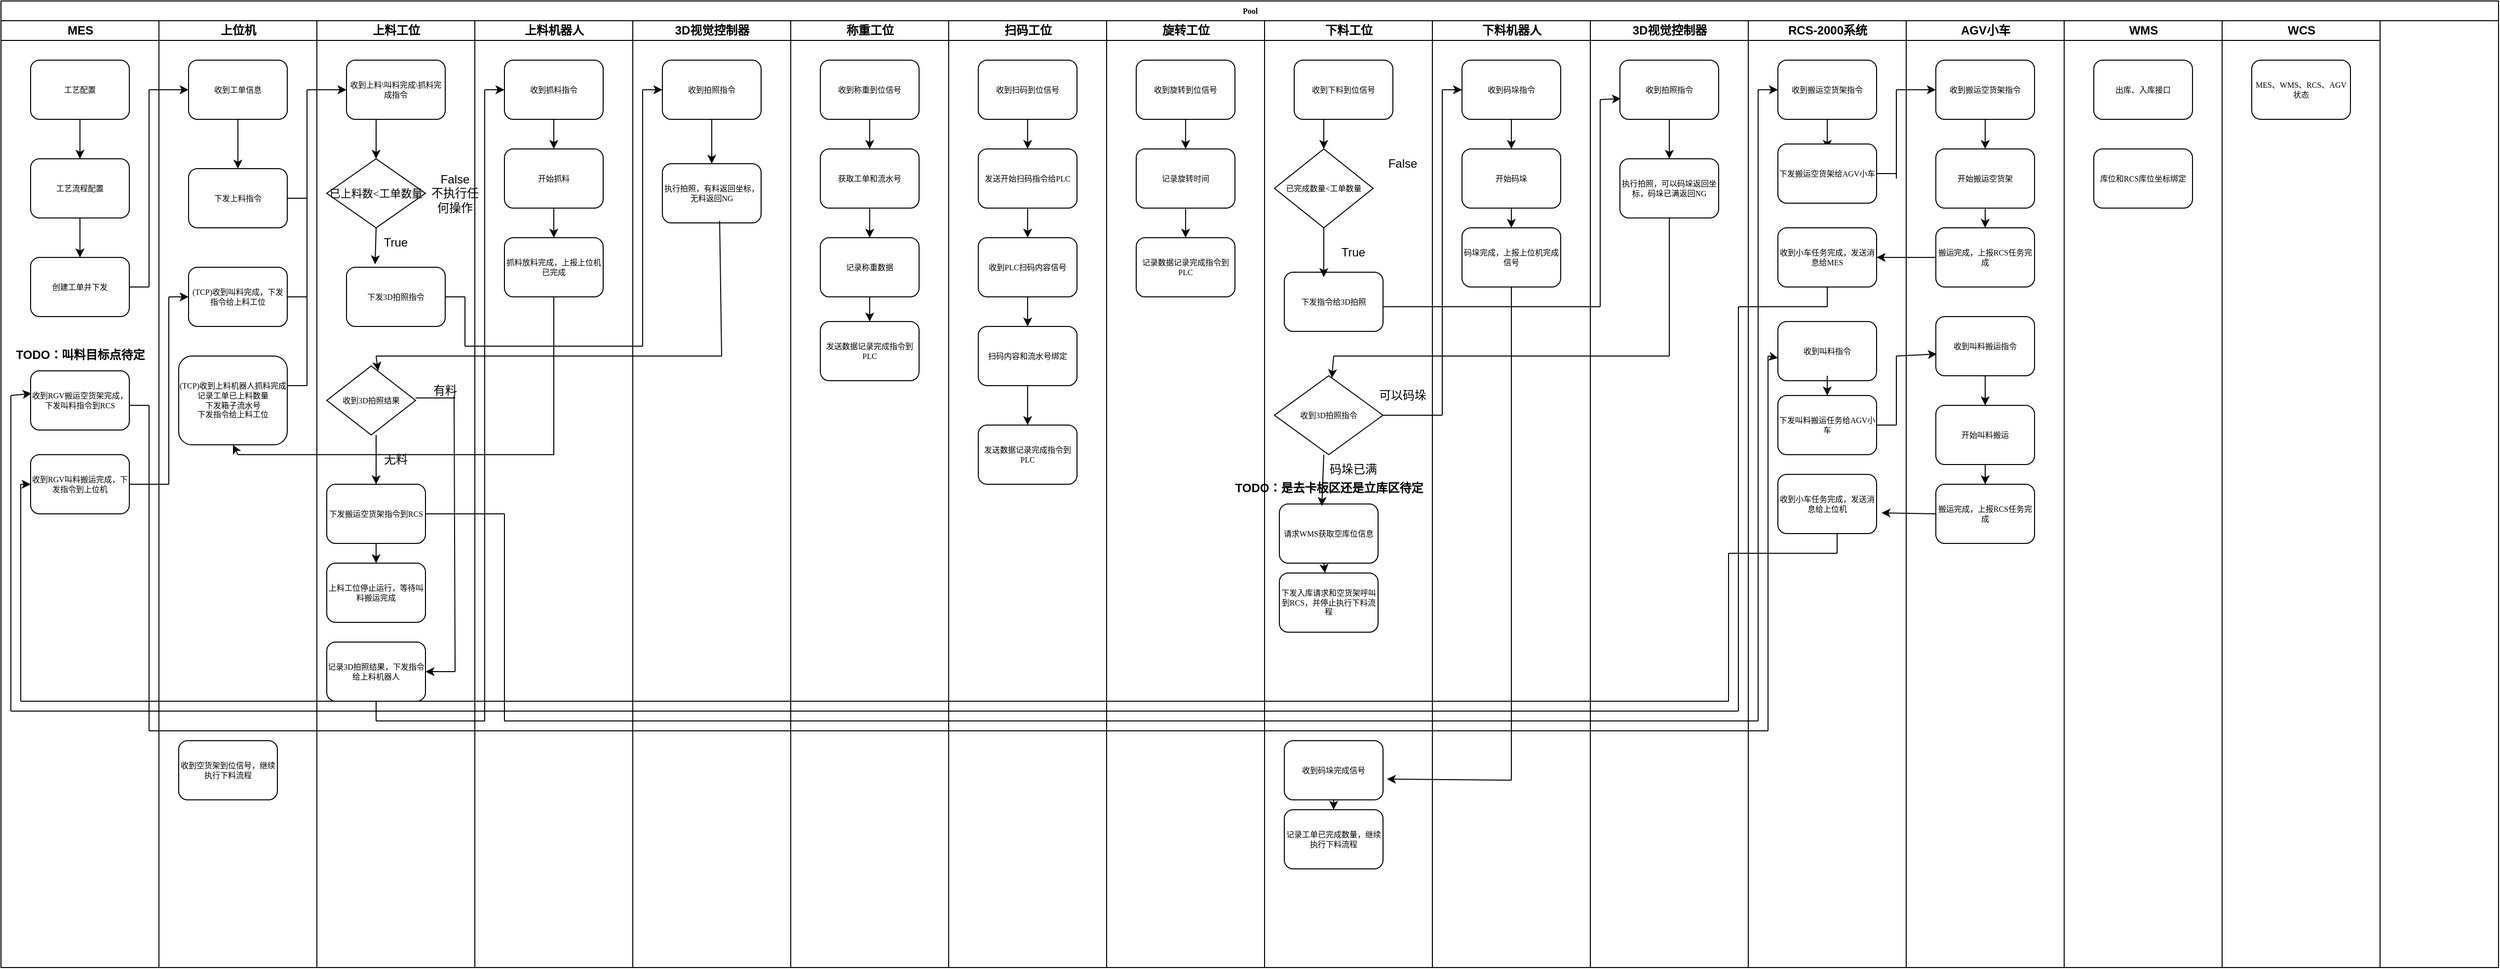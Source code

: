 <mxfile version="21.6.8" type="github">
  <diagram name="Page-1" id="74e2e168-ea6b-b213-b513-2b3c1d86103e">
    <mxGraphModel dx="1434" dy="768" grid="1" gridSize="10" guides="1" tooltips="1" connect="1" arrows="1" fold="1" page="1" pageScale="1" pageWidth="1100" pageHeight="850" background="none" math="0" shadow="0">
      <root>
        <mxCell id="0" />
        <mxCell id="1" parent="0" />
        <mxCell id="77e6c97f196da883-1" value="Pool" style="swimlane;html=1;childLayout=stackLayout;startSize=20;rounded=0;shadow=0;labelBackgroundColor=none;strokeWidth=1;fontFamily=Verdana;fontSize=8;align=center;" parent="1" vertex="1">
          <mxGeometry x="70" y="40" width="2530" height="980" as="geometry" />
        </mxCell>
        <mxCell id="77e6c97f196da883-2" value="MES" style="swimlane;html=1;startSize=20;" parent="77e6c97f196da883-1" vertex="1">
          <mxGeometry y="20" width="160" height="960" as="geometry" />
        </mxCell>
        <mxCell id="6C03qrmBVSKvkhP6-HAM-20" value="" style="edgeStyle=orthogonalEdgeStyle;rounded=0;orthogonalLoop=1;jettySize=auto;html=1;" edge="1" parent="77e6c97f196da883-2" source="6C03qrmBVSKvkhP6-HAM-18" target="6C03qrmBVSKvkhP6-HAM-19">
          <mxGeometry relative="1" as="geometry" />
        </mxCell>
        <mxCell id="6C03qrmBVSKvkhP6-HAM-18" value="工艺配置" style="rounded=1;whiteSpace=wrap;html=1;shadow=0;labelBackgroundColor=none;strokeWidth=1;fontFamily=Verdana;fontSize=8;align=center;" vertex="1" parent="77e6c97f196da883-2">
          <mxGeometry x="30" y="40" width="100" height="60" as="geometry" />
        </mxCell>
        <mxCell id="6C03qrmBVSKvkhP6-HAM-22" value="" style="edgeStyle=orthogonalEdgeStyle;rounded=0;orthogonalLoop=1;jettySize=auto;html=1;" edge="1" parent="77e6c97f196da883-2" source="6C03qrmBVSKvkhP6-HAM-19" target="6C03qrmBVSKvkhP6-HAM-21">
          <mxGeometry relative="1" as="geometry" />
        </mxCell>
        <mxCell id="6C03qrmBVSKvkhP6-HAM-19" value="工艺流程配置" style="rounded=1;whiteSpace=wrap;html=1;shadow=0;labelBackgroundColor=none;strokeWidth=1;fontFamily=Verdana;fontSize=8;align=center;" vertex="1" parent="77e6c97f196da883-2">
          <mxGeometry x="30" y="140" width="100" height="60" as="geometry" />
        </mxCell>
        <mxCell id="6C03qrmBVSKvkhP6-HAM-21" value="创建工单并下发" style="rounded=1;whiteSpace=wrap;html=1;shadow=0;labelBackgroundColor=none;strokeWidth=1;fontFamily=Verdana;fontSize=8;align=center;" vertex="1" parent="77e6c97f196da883-2">
          <mxGeometry x="30" y="240" width="100" height="60" as="geometry" />
        </mxCell>
        <mxCell id="6C03qrmBVSKvkhP6-HAM-50" value="收到RGV搬运空货架完成，下发叫料指令到RCS" style="rounded=1;whiteSpace=wrap;html=1;shadow=0;labelBackgroundColor=none;strokeWidth=1;fontFamily=Verdana;fontSize=8;align=center;" vertex="1" parent="77e6c97f196da883-2">
          <mxGeometry x="30" y="355" width="100" height="60" as="geometry" />
        </mxCell>
        <mxCell id="6C03qrmBVSKvkhP6-HAM-57" value="收到RGV叫料搬运完成，下发指令到上位机" style="rounded=1;whiteSpace=wrap;html=1;shadow=0;labelBackgroundColor=none;strokeWidth=1;fontFamily=Verdana;fontSize=8;align=center;" vertex="1" parent="77e6c97f196da883-2">
          <mxGeometry x="30" y="440" width="100" height="60" as="geometry" />
        </mxCell>
        <mxCell id="6C03qrmBVSKvkhP6-HAM-67" value="" style="endArrow=none;html=1;rounded=0;" edge="1" parent="77e6c97f196da883-2">
          <mxGeometry width="50" height="50" relative="1" as="geometry">
            <mxPoint x="130" y="270" as="sourcePoint" />
            <mxPoint x="150" y="270" as="targetPoint" />
          </mxGeometry>
        </mxCell>
        <mxCell id="6C03qrmBVSKvkhP6-HAM-68" value="" style="endArrow=none;html=1;rounded=0;" edge="1" parent="77e6c97f196da883-2">
          <mxGeometry width="50" height="50" relative="1" as="geometry">
            <mxPoint x="150" y="270" as="sourcePoint" />
            <mxPoint x="150" y="70" as="targetPoint" />
          </mxGeometry>
        </mxCell>
        <mxCell id="6C03qrmBVSKvkhP6-HAM-69" value="" style="endArrow=classic;html=1;rounded=0;entryX=0;entryY=0.5;entryDx=0;entryDy=0;" edge="1" parent="77e6c97f196da883-2" target="6C03qrmBVSKvkhP6-HAM-25">
          <mxGeometry width="50" height="50" relative="1" as="geometry">
            <mxPoint x="150" y="70" as="sourcePoint" />
            <mxPoint x="200" y="20" as="targetPoint" />
          </mxGeometry>
        </mxCell>
        <mxCell id="6C03qrmBVSKvkhP6-HAM-95" value="" style="endArrow=none;html=1;rounded=0;exitX=1;exitY=0.5;exitDx=0;exitDy=0;" edge="1" parent="77e6c97f196da883-2" source="6C03qrmBVSKvkhP6-HAM-57">
          <mxGeometry width="50" height="50" relative="1" as="geometry">
            <mxPoint x="130" y="480" as="sourcePoint" />
            <mxPoint x="170" y="470" as="targetPoint" />
          </mxGeometry>
        </mxCell>
        <mxCell id="6C03qrmBVSKvkhP6-HAM-149" value="" style="endArrow=none;html=1;rounded=0;" edge="1" parent="77e6c97f196da883-2">
          <mxGeometry width="50" height="50" relative="1" as="geometry">
            <mxPoint x="10" y="700" as="sourcePoint" />
            <mxPoint x="10" y="380" as="targetPoint" />
          </mxGeometry>
        </mxCell>
        <mxCell id="6C03qrmBVSKvkhP6-HAM-150" value="" style="endArrow=classic;html=1;rounded=0;entryX=0.01;entryY=0.383;entryDx=0;entryDy=0;entryPerimeter=0;" edge="1" parent="77e6c97f196da883-2" target="6C03qrmBVSKvkhP6-HAM-50">
          <mxGeometry width="50" height="50" relative="1" as="geometry">
            <mxPoint x="10" y="380" as="sourcePoint" />
            <mxPoint x="60" y="330" as="targetPoint" />
          </mxGeometry>
        </mxCell>
        <mxCell id="6C03qrmBVSKvkhP6-HAM-151" value="" style="endArrow=none;html=1;rounded=0;" edge="1" parent="77e6c97f196da883-2">
          <mxGeometry width="50" height="50" relative="1" as="geometry">
            <mxPoint x="130" y="390" as="sourcePoint" />
            <mxPoint x="150" y="390" as="targetPoint" />
          </mxGeometry>
        </mxCell>
        <mxCell id="6C03qrmBVSKvkhP6-HAM-152" value="" style="endArrow=none;html=1;rounded=0;" edge="1" parent="77e6c97f196da883-2">
          <mxGeometry width="50" height="50" relative="1" as="geometry">
            <mxPoint x="150" y="390" as="sourcePoint" />
            <mxPoint x="150" y="720" as="targetPoint" />
          </mxGeometry>
        </mxCell>
        <mxCell id="6C03qrmBVSKvkhP6-HAM-153" value="" style="endArrow=none;html=1;rounded=0;" edge="1" parent="77e6c97f196da883-2">
          <mxGeometry width="50" height="50" relative="1" as="geometry">
            <mxPoint x="150" y="720" as="sourcePoint" />
            <mxPoint x="1790" y="720" as="targetPoint" />
          </mxGeometry>
        </mxCell>
        <mxCell id="6C03qrmBVSKvkhP6-HAM-167" value="" style="endArrow=none;html=1;rounded=0;" edge="1" parent="77e6c97f196da883-2">
          <mxGeometry width="50" height="50" relative="1" as="geometry">
            <mxPoint x="20" y="690" as="sourcePoint" />
            <mxPoint x="20" y="470" as="targetPoint" />
          </mxGeometry>
        </mxCell>
        <mxCell id="6C03qrmBVSKvkhP6-HAM-168" value="" style="endArrow=classic;html=1;rounded=0;entryX=0;entryY=0.5;entryDx=0;entryDy=0;" edge="1" parent="77e6c97f196da883-2" target="6C03qrmBVSKvkhP6-HAM-57">
          <mxGeometry width="50" height="50" relative="1" as="geometry">
            <mxPoint x="20" y="470" as="sourcePoint" />
            <mxPoint x="70" y="420" as="targetPoint" />
          </mxGeometry>
        </mxCell>
        <mxCell id="6C03qrmBVSKvkhP6-HAM-181" value="&lt;font style=&quot;font-size: 12px;&quot;&gt;TODO：叫料目标点待定&lt;/font&gt;" style="text;strokeColor=none;fillColor=none;html=1;fontSize=24;fontStyle=1;verticalAlign=middle;align=center;" vertex="1" parent="77e6c97f196da883-2">
          <mxGeometry x="30" y="315" width="100" height="40" as="geometry" />
        </mxCell>
        <mxCell id="77e6c97f196da883-3" value="上位机" style="swimlane;html=1;startSize=20;" parent="77e6c97f196da883-1" vertex="1">
          <mxGeometry x="160" y="20" width="160" height="960" as="geometry" />
        </mxCell>
        <mxCell id="6C03qrmBVSKvkhP6-HAM-25" value="收到工单信息" style="rounded=1;whiteSpace=wrap;html=1;shadow=0;labelBackgroundColor=none;strokeWidth=1;fontFamily=Verdana;fontSize=8;align=center;" vertex="1" parent="77e6c97f196da883-3">
          <mxGeometry x="30" y="40" width="100" height="60" as="geometry" />
        </mxCell>
        <mxCell id="6C03qrmBVSKvkhP6-HAM-26" value="下发上料指令" style="rounded=1;whiteSpace=wrap;html=1;shadow=0;labelBackgroundColor=none;strokeWidth=1;fontFamily=Verdana;fontSize=8;align=center;" vertex="1" parent="77e6c97f196da883-3">
          <mxGeometry x="30" y="150" width="100" height="60" as="geometry" />
        </mxCell>
        <mxCell id="6C03qrmBVSKvkhP6-HAM-59" value="(TCP)收到叫料完成，下发指令给上料工位" style="rounded=1;whiteSpace=wrap;html=1;shadow=0;labelBackgroundColor=none;strokeWidth=1;fontFamily=Verdana;fontSize=8;align=center;" vertex="1" parent="77e6c97f196da883-3">
          <mxGeometry x="30" y="250" width="100" height="60" as="geometry" />
        </mxCell>
        <mxCell id="6C03qrmBVSKvkhP6-HAM-66" value="(TCP)收到上料机器人抓料完成&lt;br&gt;记录工单已上料数量&lt;br&gt;下发箱子流水号&lt;br&gt;下发指令给上料工位" style="rounded=1;whiteSpace=wrap;html=1;shadow=0;labelBackgroundColor=none;strokeWidth=1;fontFamily=Verdana;fontSize=8;align=center;" vertex="1" parent="77e6c97f196da883-3">
          <mxGeometry x="20" y="340" width="110" height="90" as="geometry" />
        </mxCell>
        <mxCell id="6C03qrmBVSKvkhP6-HAM-70" value="" style="endArrow=classic;html=1;rounded=0;entryX=0.5;entryY=0;entryDx=0;entryDy=0;" edge="1" parent="77e6c97f196da883-3" target="6C03qrmBVSKvkhP6-HAM-26">
          <mxGeometry width="50" height="50" relative="1" as="geometry">
            <mxPoint x="80" y="100" as="sourcePoint" />
            <mxPoint x="130" y="50" as="targetPoint" />
          </mxGeometry>
        </mxCell>
        <mxCell id="6C03qrmBVSKvkhP6-HAM-72" value="" style="endArrow=none;html=1;rounded=0;" edge="1" parent="77e6c97f196da883-3">
          <mxGeometry width="50" height="50" relative="1" as="geometry">
            <mxPoint x="130" y="180" as="sourcePoint" />
            <mxPoint x="150" y="180" as="targetPoint" />
          </mxGeometry>
        </mxCell>
        <mxCell id="6C03qrmBVSKvkhP6-HAM-73" value="" style="endArrow=none;html=1;rounded=0;" edge="1" parent="77e6c97f196da883-3">
          <mxGeometry width="50" height="50" relative="1" as="geometry">
            <mxPoint x="150" y="180" as="sourcePoint" />
            <mxPoint x="150" y="70" as="targetPoint" />
          </mxGeometry>
        </mxCell>
        <mxCell id="6C03qrmBVSKvkhP6-HAM-74" value="" style="endArrow=classic;html=1;rounded=0;entryX=0;entryY=0.5;entryDx=0;entryDy=0;" edge="1" parent="77e6c97f196da883-3" target="6C03qrmBVSKvkhP6-HAM-27">
          <mxGeometry width="50" height="50" relative="1" as="geometry">
            <mxPoint x="150" y="70" as="sourcePoint" />
            <mxPoint x="200" y="30" as="targetPoint" />
          </mxGeometry>
        </mxCell>
        <mxCell id="6C03qrmBVSKvkhP6-HAM-75" value="" style="endArrow=none;html=1;rounded=0;" edge="1" parent="77e6c97f196da883-3">
          <mxGeometry width="50" height="50" relative="1" as="geometry">
            <mxPoint x="130" y="280" as="sourcePoint" />
            <mxPoint x="150" y="280" as="targetPoint" />
          </mxGeometry>
        </mxCell>
        <mxCell id="6C03qrmBVSKvkhP6-HAM-76" value="" style="endArrow=none;html=1;rounded=0;" edge="1" parent="77e6c97f196da883-3">
          <mxGeometry width="50" height="50" relative="1" as="geometry">
            <mxPoint x="130" y="370" as="sourcePoint" />
            <mxPoint x="150" y="370" as="targetPoint" />
          </mxGeometry>
        </mxCell>
        <mxCell id="6C03qrmBVSKvkhP6-HAM-77" value="" style="endArrow=none;html=1;rounded=0;" edge="1" parent="77e6c97f196da883-3">
          <mxGeometry width="50" height="50" relative="1" as="geometry">
            <mxPoint x="150" y="370" as="sourcePoint" />
            <mxPoint x="150" y="180" as="targetPoint" />
          </mxGeometry>
        </mxCell>
        <mxCell id="6C03qrmBVSKvkhP6-HAM-96" value="" style="endArrow=none;html=1;rounded=0;" edge="1" parent="77e6c97f196da883-3">
          <mxGeometry width="50" height="50" relative="1" as="geometry">
            <mxPoint x="10" y="470" as="sourcePoint" />
            <mxPoint x="10" y="280" as="targetPoint" />
          </mxGeometry>
        </mxCell>
        <mxCell id="6C03qrmBVSKvkhP6-HAM-104" value="" style="endArrow=classic;html=1;rounded=0;entryX=0;entryY=0.5;entryDx=0;entryDy=0;" edge="1" parent="77e6c97f196da883-3" target="6C03qrmBVSKvkhP6-HAM-59">
          <mxGeometry width="50" height="50" relative="1" as="geometry">
            <mxPoint x="10" y="280" as="sourcePoint" />
            <mxPoint x="60" y="230" as="targetPoint" />
          </mxGeometry>
        </mxCell>
        <mxCell id="6C03qrmBVSKvkhP6-HAM-107" value="" style="endArrow=classic;html=1;rounded=0;entryX=0.5;entryY=1;entryDx=0;entryDy=0;" edge="1" parent="77e6c97f196da883-3" target="6C03qrmBVSKvkhP6-HAM-66">
          <mxGeometry width="50" height="50" relative="1" as="geometry">
            <mxPoint x="80" y="440" as="sourcePoint" />
            <mxPoint x="130" y="390" as="targetPoint" />
          </mxGeometry>
        </mxCell>
        <mxCell id="6C03qrmBVSKvkhP6-HAM-198" value="收到空货架到位信号，继续执行下料流程" style="rounded=1;whiteSpace=wrap;html=1;shadow=0;labelBackgroundColor=none;strokeWidth=1;fontFamily=Verdana;fontSize=8;align=center;" vertex="1" parent="77e6c97f196da883-3">
          <mxGeometry x="20" y="730" width="100" height="60" as="geometry" />
        </mxCell>
        <mxCell id="77e6c97f196da883-4" value="上料工位" style="swimlane;html=1;startSize=20;" parent="77e6c97f196da883-1" vertex="1">
          <mxGeometry x="320" y="20" width="160" height="960" as="geometry" />
        </mxCell>
        <mxCell id="6C03qrmBVSKvkhP6-HAM-27" value="收到上料\叫料完成\抓料完成指令" style="rounded=1;whiteSpace=wrap;html=1;shadow=0;labelBackgroundColor=none;strokeWidth=1;fontFamily=Verdana;fontSize=8;align=center;" vertex="1" parent="77e6c97f196da883-4">
          <mxGeometry x="30" y="40" width="100" height="60" as="geometry" />
        </mxCell>
        <mxCell id="6C03qrmBVSKvkhP6-HAM-29" value="&lt;font style=&quot;font-size: 11px;&quot;&gt;已上料数&amp;lt;工单数量&lt;/font&gt;" style="rhombus;whiteSpace=wrap;html=1;rounded=0;shadow=0;labelBackgroundColor=none;strokeWidth=1;fontFamily=Verdana;fontSize=8;align=center;" vertex="1" parent="77e6c97f196da883-4">
          <mxGeometry x="10" y="140" width="100" height="70" as="geometry" />
        </mxCell>
        <mxCell id="6C03qrmBVSKvkhP6-HAM-31" value="False&lt;br&gt;不执行任何操作" style="text;html=1;strokeColor=none;fillColor=none;align=center;verticalAlign=middle;whiteSpace=wrap;rounded=0;" vertex="1" parent="77e6c97f196da883-4">
          <mxGeometry x="110" y="160" width="60" height="30" as="geometry" />
        </mxCell>
        <mxCell id="6C03qrmBVSKvkhP6-HAM-33" value="True" style="text;html=1;strokeColor=none;fillColor=none;align=center;verticalAlign=middle;whiteSpace=wrap;rounded=0;" vertex="1" parent="77e6c97f196da883-4">
          <mxGeometry x="50" y="210" width="60" height="30" as="geometry" />
        </mxCell>
        <mxCell id="6C03qrmBVSKvkhP6-HAM-35" value="下发3D拍照指令" style="rounded=1;whiteSpace=wrap;html=1;shadow=0;labelBackgroundColor=none;strokeWidth=1;fontFamily=Verdana;fontSize=8;align=center;" vertex="1" parent="77e6c97f196da883-4">
          <mxGeometry x="30" y="250" width="100" height="60" as="geometry" />
        </mxCell>
        <mxCell id="6C03qrmBVSKvkhP6-HAM-40" value="收到3D拍照结果" style="rhombus;whiteSpace=wrap;html=1;rounded=0;shadow=0;labelBackgroundColor=none;strokeWidth=1;fontFamily=Verdana;fontSize=8;align=center;" vertex="1" parent="77e6c97f196da883-4">
          <mxGeometry x="10" y="350" width="90" height="70" as="geometry" />
        </mxCell>
        <mxCell id="6C03qrmBVSKvkhP6-HAM-41" value="有料" style="text;html=1;strokeColor=none;fillColor=none;align=center;verticalAlign=middle;whiteSpace=wrap;rounded=0;" vertex="1" parent="77e6c97f196da883-4">
          <mxGeometry x="100" y="360" width="60" height="30" as="geometry" />
        </mxCell>
        <mxCell id="6C03qrmBVSKvkhP6-HAM-42" value="无料" style="text;html=1;strokeColor=none;fillColor=none;align=center;verticalAlign=middle;whiteSpace=wrap;rounded=0;" vertex="1" parent="77e6c97f196da883-4">
          <mxGeometry x="50" y="430" width="60" height="30" as="geometry" />
        </mxCell>
        <mxCell id="6C03qrmBVSKvkhP6-HAM-43" value="下发搬运空货架指令到RCS" style="rounded=1;whiteSpace=wrap;html=1;shadow=0;labelBackgroundColor=none;strokeWidth=1;fontFamily=Verdana;fontSize=8;align=center;" vertex="1" parent="77e6c97f196da883-4">
          <mxGeometry x="10" y="470" width="100" height="60" as="geometry" />
        </mxCell>
        <mxCell id="6C03qrmBVSKvkhP6-HAM-58" value="上料工位停止运行，等待叫料搬运完成" style="rounded=1;whiteSpace=wrap;html=1;shadow=0;labelBackgroundColor=none;strokeWidth=1;fontFamily=Verdana;fontSize=8;align=center;" vertex="1" parent="77e6c97f196da883-4">
          <mxGeometry x="10" y="550" width="100" height="60" as="geometry" />
        </mxCell>
        <mxCell id="6C03qrmBVSKvkhP6-HAM-60" value="记录3D拍照结果，下发指令给上料机器人" style="rounded=1;whiteSpace=wrap;html=1;shadow=0;labelBackgroundColor=none;strokeWidth=1;fontFamily=Verdana;fontSize=8;align=center;" vertex="1" parent="77e6c97f196da883-4">
          <mxGeometry x="10" y="630" width="100" height="60" as="geometry" />
        </mxCell>
        <mxCell id="6C03qrmBVSKvkhP6-HAM-61" value="" style="endArrow=none;html=1;rounded=0;exitX=0;exitY=0.75;exitDx=0;exitDy=0;entryX=0.667;entryY=0.75;entryDx=0;entryDy=0;entryPerimeter=0;" edge="1" parent="77e6c97f196da883-4" source="6C03qrmBVSKvkhP6-HAM-41" target="6C03qrmBVSKvkhP6-HAM-41">
          <mxGeometry width="50" height="50" relative="1" as="geometry">
            <mxPoint x="100" y="390" as="sourcePoint" />
            <mxPoint x="150" y="340" as="targetPoint" />
          </mxGeometry>
        </mxCell>
        <mxCell id="6C03qrmBVSKvkhP6-HAM-62" value="" style="endArrow=none;html=1;rounded=0;" edge="1" parent="77e6c97f196da883-4">
          <mxGeometry width="50" height="50" relative="1" as="geometry">
            <mxPoint x="140" y="660" as="sourcePoint" />
            <mxPoint x="139" y="380" as="targetPoint" />
          </mxGeometry>
        </mxCell>
        <mxCell id="6C03qrmBVSKvkhP6-HAM-78" value="" style="endArrow=classic;html=1;rounded=0;entryX=0.5;entryY=0;entryDx=0;entryDy=0;" edge="1" parent="77e6c97f196da883-4" target="6C03qrmBVSKvkhP6-HAM-29">
          <mxGeometry width="50" height="50" relative="1" as="geometry">
            <mxPoint x="60" y="100" as="sourcePoint" />
            <mxPoint x="110" y="50" as="targetPoint" />
          </mxGeometry>
        </mxCell>
        <mxCell id="6C03qrmBVSKvkhP6-HAM-79" value="" style="endArrow=classic;html=1;rounded=0;entryX=0.15;entryY=1.233;entryDx=0;entryDy=0;entryPerimeter=0;" edge="1" parent="77e6c97f196da883-4" target="6C03qrmBVSKvkhP6-HAM-33">
          <mxGeometry width="50" height="50" relative="1" as="geometry">
            <mxPoint x="60" y="210" as="sourcePoint" />
            <mxPoint x="110" y="160" as="targetPoint" />
          </mxGeometry>
        </mxCell>
        <mxCell id="6C03qrmBVSKvkhP6-HAM-81" value="" style="endArrow=classic;html=1;rounded=0;entryX=0.5;entryY=0;entryDx=0;entryDy=0;" edge="1" parent="77e6c97f196da883-4" target="6C03qrmBVSKvkhP6-HAM-43">
          <mxGeometry width="50" height="50" relative="1" as="geometry">
            <mxPoint x="60" y="420" as="sourcePoint" />
            <mxPoint x="110" y="370" as="targetPoint" />
          </mxGeometry>
        </mxCell>
        <mxCell id="6C03qrmBVSKvkhP6-HAM-82" value="" style="endArrow=classic;html=1;rounded=0;entryX=0.5;entryY=0;entryDx=0;entryDy=0;" edge="1" parent="77e6c97f196da883-4" target="6C03qrmBVSKvkhP6-HAM-58">
          <mxGeometry width="50" height="50" relative="1" as="geometry">
            <mxPoint x="60" y="530" as="sourcePoint" />
            <mxPoint x="110" y="480" as="targetPoint" />
          </mxGeometry>
        </mxCell>
        <mxCell id="6C03qrmBVSKvkhP6-HAM-83" value="" style="endArrow=none;html=1;rounded=0;" edge="1" parent="77e6c97f196da883-4">
          <mxGeometry width="50" height="50" relative="1" as="geometry">
            <mxPoint x="130" y="280" as="sourcePoint" />
            <mxPoint x="150" y="280" as="targetPoint" />
          </mxGeometry>
        </mxCell>
        <mxCell id="6C03qrmBVSKvkhP6-HAM-84" value="" style="endArrow=none;html=1;rounded=0;" edge="1" parent="77e6c97f196da883-4">
          <mxGeometry width="50" height="50" relative="1" as="geometry">
            <mxPoint x="150" y="330" as="sourcePoint" />
            <mxPoint x="150" y="280" as="targetPoint" />
          </mxGeometry>
        </mxCell>
        <mxCell id="6C03qrmBVSKvkhP6-HAM-85" value="" style="endArrow=none;html=1;rounded=0;" edge="1" parent="77e6c97f196da883-4">
          <mxGeometry width="50" height="50" relative="1" as="geometry">
            <mxPoint x="150" y="330" as="sourcePoint" />
            <mxPoint x="330" y="330" as="targetPoint" />
          </mxGeometry>
        </mxCell>
        <mxCell id="6C03qrmBVSKvkhP6-HAM-91" value="" style="endArrow=classic;html=1;rounded=0;" edge="1" parent="77e6c97f196da883-4">
          <mxGeometry width="50" height="50" relative="1" as="geometry">
            <mxPoint x="60" y="340" as="sourcePoint" />
            <mxPoint x="62" y="355" as="targetPoint" />
          </mxGeometry>
        </mxCell>
        <mxCell id="6C03qrmBVSKvkhP6-HAM-98" value="" style="endArrow=none;html=1;rounded=0;" edge="1" parent="77e6c97f196da883-4">
          <mxGeometry width="50" height="50" relative="1" as="geometry">
            <mxPoint x="60" y="690" as="sourcePoint" />
            <mxPoint x="60" y="710" as="targetPoint" />
          </mxGeometry>
        </mxCell>
        <mxCell id="6C03qrmBVSKvkhP6-HAM-99" value="" style="endArrow=none;html=1;rounded=0;" edge="1" parent="77e6c97f196da883-4">
          <mxGeometry width="50" height="50" relative="1" as="geometry">
            <mxPoint x="60" y="710" as="sourcePoint" />
            <mxPoint x="170" y="710" as="targetPoint" />
          </mxGeometry>
        </mxCell>
        <mxCell id="6C03qrmBVSKvkhP6-HAM-133" value="" style="endArrow=none;html=1;rounded=0;" edge="1" parent="77e6c97f196da883-4">
          <mxGeometry width="50" height="50" relative="1" as="geometry">
            <mxPoint x="110" y="500" as="sourcePoint" />
            <mxPoint x="190" y="500" as="targetPoint" />
          </mxGeometry>
        </mxCell>
        <mxCell id="77e6c97f196da883-5" value="上料机器人" style="swimlane;html=1;startSize=20;" parent="77e6c97f196da883-1" vertex="1">
          <mxGeometry x="480" y="20" width="160" height="960" as="geometry" />
        </mxCell>
        <mxCell id="6C03qrmBVSKvkhP6-HAM-34" value="收到抓料指令" style="rounded=1;whiteSpace=wrap;html=1;shadow=0;labelBackgroundColor=none;strokeWidth=1;fontFamily=Verdana;fontSize=8;align=center;" vertex="1" parent="77e6c97f196da883-5">
          <mxGeometry x="30" y="40" width="100" height="60" as="geometry" />
        </mxCell>
        <mxCell id="6C03qrmBVSKvkhP6-HAM-64" value="开始抓料" style="rounded=1;whiteSpace=wrap;html=1;shadow=0;labelBackgroundColor=none;strokeWidth=1;fontFamily=Verdana;fontSize=8;align=center;" vertex="1" parent="77e6c97f196da883-5">
          <mxGeometry x="30" y="130" width="100" height="60" as="geometry" />
        </mxCell>
        <mxCell id="6C03qrmBVSKvkhP6-HAM-65" value="抓料放料完成，上报上位机已完成" style="rounded=1;whiteSpace=wrap;html=1;shadow=0;labelBackgroundColor=none;strokeWidth=1;fontFamily=Verdana;fontSize=8;align=center;" vertex="1" parent="77e6c97f196da883-5">
          <mxGeometry x="30" y="220" width="100" height="60" as="geometry" />
        </mxCell>
        <mxCell id="6C03qrmBVSKvkhP6-HAM-100" value="" style="endArrow=none;html=1;rounded=0;" edge="1" parent="77e6c97f196da883-5">
          <mxGeometry width="50" height="50" relative="1" as="geometry">
            <mxPoint x="10" y="710" as="sourcePoint" />
            <mxPoint x="10" y="70" as="targetPoint" />
          </mxGeometry>
        </mxCell>
        <mxCell id="6C03qrmBVSKvkhP6-HAM-101" value="" style="endArrow=classic;html=1;rounded=0;entryX=0;entryY=0.5;entryDx=0;entryDy=0;" edge="1" parent="77e6c97f196da883-5" target="6C03qrmBVSKvkhP6-HAM-34">
          <mxGeometry width="50" height="50" relative="1" as="geometry">
            <mxPoint x="10" y="70" as="sourcePoint" />
            <mxPoint x="60" y="20" as="targetPoint" />
          </mxGeometry>
        </mxCell>
        <mxCell id="6C03qrmBVSKvkhP6-HAM-102" value="" style="endArrow=classic;html=1;rounded=0;entryX=0.5;entryY=0;entryDx=0;entryDy=0;" edge="1" parent="77e6c97f196da883-5" target="6C03qrmBVSKvkhP6-HAM-64">
          <mxGeometry width="50" height="50" relative="1" as="geometry">
            <mxPoint x="80" y="100" as="sourcePoint" />
            <mxPoint x="130" y="50" as="targetPoint" />
          </mxGeometry>
        </mxCell>
        <mxCell id="6C03qrmBVSKvkhP6-HAM-103" value="" style="endArrow=classic;html=1;rounded=0;" edge="1" parent="77e6c97f196da883-5" target="6C03qrmBVSKvkhP6-HAM-65">
          <mxGeometry width="50" height="50" relative="1" as="geometry">
            <mxPoint x="80" y="190" as="sourcePoint" />
            <mxPoint x="130" y="140" as="targetPoint" />
          </mxGeometry>
        </mxCell>
        <mxCell id="6C03qrmBVSKvkhP6-HAM-105" value="" style="endArrow=none;html=1;rounded=0;" edge="1" parent="77e6c97f196da883-5">
          <mxGeometry width="50" height="50" relative="1" as="geometry">
            <mxPoint x="80" y="440" as="sourcePoint" />
            <mxPoint x="80" y="280" as="targetPoint" />
          </mxGeometry>
        </mxCell>
        <mxCell id="6C03qrmBVSKvkhP6-HAM-106" value="" style="endArrow=none;html=1;rounded=0;" edge="1" parent="77e6c97f196da883-5">
          <mxGeometry width="50" height="50" relative="1" as="geometry">
            <mxPoint x="-240" y="440" as="sourcePoint" />
            <mxPoint x="80" y="440" as="targetPoint" />
          </mxGeometry>
        </mxCell>
        <mxCell id="6C03qrmBVSKvkhP6-HAM-134" value="" style="endArrow=none;html=1;rounded=0;" edge="1" parent="77e6c97f196da883-5">
          <mxGeometry width="50" height="50" relative="1" as="geometry">
            <mxPoint x="30" y="500" as="sourcePoint" />
            <mxPoint x="30" y="710" as="targetPoint" />
          </mxGeometry>
        </mxCell>
        <mxCell id="6C03qrmBVSKvkhP6-HAM-135" value="" style="endArrow=none;html=1;rounded=0;" edge="1" parent="77e6c97f196da883-5">
          <mxGeometry width="50" height="50" relative="1" as="geometry">
            <mxPoint x="30" y="710" as="sourcePoint" />
            <mxPoint x="1300" y="710" as="targetPoint" />
          </mxGeometry>
        </mxCell>
        <mxCell id="77e6c97f196da883-6" value="3D视觉控制器" style="swimlane;html=1;startSize=20;" parent="77e6c97f196da883-1" vertex="1">
          <mxGeometry x="640" y="20" width="160" height="960" as="geometry" />
        </mxCell>
        <mxCell id="6C03qrmBVSKvkhP6-HAM-36" value="收到拍照指令" style="rounded=1;whiteSpace=wrap;html=1;shadow=0;labelBackgroundColor=none;strokeWidth=1;fontFamily=Verdana;fontSize=8;align=center;" vertex="1" parent="77e6c97f196da883-6">
          <mxGeometry x="30" y="40" width="100" height="60" as="geometry" />
        </mxCell>
        <mxCell id="6C03qrmBVSKvkhP6-HAM-38" value="执行拍照，有料返回坐标，无料返回NG" style="rounded=1;whiteSpace=wrap;html=1;shadow=0;labelBackgroundColor=none;strokeWidth=1;fontFamily=Verdana;fontSize=8;align=center;" vertex="1" parent="77e6c97f196da883-6">
          <mxGeometry x="30" y="145" width="100" height="60" as="geometry" />
        </mxCell>
        <mxCell id="6C03qrmBVSKvkhP6-HAM-86" value="" style="endArrow=none;html=1;rounded=0;" edge="1" parent="77e6c97f196da883-6">
          <mxGeometry width="50" height="50" relative="1" as="geometry">
            <mxPoint x="10" y="330" as="sourcePoint" />
            <mxPoint x="10" y="70" as="targetPoint" />
          </mxGeometry>
        </mxCell>
        <mxCell id="6C03qrmBVSKvkhP6-HAM-87" value="" style="endArrow=classic;html=1;rounded=0;entryX=0;entryY=0.5;entryDx=0;entryDy=0;" edge="1" parent="77e6c97f196da883-6" target="6C03qrmBVSKvkhP6-HAM-36">
          <mxGeometry width="50" height="50" relative="1" as="geometry">
            <mxPoint x="10" y="70" as="sourcePoint" />
            <mxPoint x="60" y="20" as="targetPoint" />
          </mxGeometry>
        </mxCell>
        <mxCell id="6C03qrmBVSKvkhP6-HAM-88" value="" style="endArrow=classic;html=1;rounded=0;entryX=0.5;entryY=0;entryDx=0;entryDy=0;" edge="1" parent="77e6c97f196da883-6" target="6C03qrmBVSKvkhP6-HAM-38">
          <mxGeometry width="50" height="50" relative="1" as="geometry">
            <mxPoint x="80" y="100" as="sourcePoint" />
            <mxPoint x="130" y="50" as="targetPoint" />
          </mxGeometry>
        </mxCell>
        <mxCell id="6C03qrmBVSKvkhP6-HAM-89" value="" style="endArrow=none;html=1;rounded=0;entryX=0.58;entryY=0.967;entryDx=0;entryDy=0;entryPerimeter=0;" edge="1" parent="77e6c97f196da883-6" target="6C03qrmBVSKvkhP6-HAM-38">
          <mxGeometry width="50" height="50" relative="1" as="geometry">
            <mxPoint x="90" y="340" as="sourcePoint" />
            <mxPoint x="90" y="210" as="targetPoint" />
          </mxGeometry>
        </mxCell>
        <mxCell id="6C03qrmBVSKvkhP6-HAM-90" value="" style="endArrow=none;html=1;rounded=0;" edge="1" parent="77e6c97f196da883-6">
          <mxGeometry width="50" height="50" relative="1" as="geometry">
            <mxPoint x="-260" y="340" as="sourcePoint" />
            <mxPoint x="90" y="340" as="targetPoint" />
          </mxGeometry>
        </mxCell>
        <mxCell id="77e6c97f196da883-7" value="称重工位" style="swimlane;html=1;startSize=20;" parent="77e6c97f196da883-1" vertex="1">
          <mxGeometry x="800" y="20" width="160" height="960" as="geometry">
            <mxRectangle x="800" y="20" width="730" height="730" as="alternateBounds" />
          </mxGeometry>
        </mxCell>
        <mxCell id="6C03qrmBVSKvkhP6-HAM-114" value="" style="edgeStyle=orthogonalEdgeStyle;rounded=0;orthogonalLoop=1;jettySize=auto;html=1;" edge="1" parent="77e6c97f196da883-7" source="6C03qrmBVSKvkhP6-HAM-110" target="6C03qrmBVSKvkhP6-HAM-111">
          <mxGeometry relative="1" as="geometry" />
        </mxCell>
        <mxCell id="6C03qrmBVSKvkhP6-HAM-110" value="收到称重到位信号" style="rounded=1;whiteSpace=wrap;html=1;shadow=0;labelBackgroundColor=none;strokeWidth=1;fontFamily=Verdana;fontSize=8;align=center;" vertex="1" parent="77e6c97f196da883-7">
          <mxGeometry x="30" y="40" width="100" height="60" as="geometry" />
        </mxCell>
        <mxCell id="6C03qrmBVSKvkhP6-HAM-115" value="" style="edgeStyle=orthogonalEdgeStyle;rounded=0;orthogonalLoop=1;jettySize=auto;html=1;entryX=0.5;entryY=0;entryDx=0;entryDy=0;" edge="1" parent="77e6c97f196da883-7" source="6C03qrmBVSKvkhP6-HAM-111" target="6C03qrmBVSKvkhP6-HAM-112">
          <mxGeometry relative="1" as="geometry" />
        </mxCell>
        <mxCell id="6C03qrmBVSKvkhP6-HAM-111" value="获取工单和流水号" style="rounded=1;whiteSpace=wrap;html=1;shadow=0;labelBackgroundColor=none;strokeWidth=1;fontFamily=Verdana;fontSize=8;align=center;" vertex="1" parent="77e6c97f196da883-7">
          <mxGeometry x="30" y="130" width="100" height="60" as="geometry" />
        </mxCell>
        <mxCell id="6C03qrmBVSKvkhP6-HAM-112" value="记录称重数据" style="rounded=1;whiteSpace=wrap;html=1;shadow=0;labelBackgroundColor=none;strokeWidth=1;fontFamily=Verdana;fontSize=8;align=center;" vertex="1" parent="77e6c97f196da883-7">
          <mxGeometry x="30" y="220" width="100" height="60" as="geometry" />
        </mxCell>
        <mxCell id="6C03qrmBVSKvkhP6-HAM-113" value="发送数据记录完成指令到PLC" style="rounded=1;whiteSpace=wrap;html=1;shadow=0;labelBackgroundColor=none;strokeWidth=1;fontFamily=Verdana;fontSize=8;align=center;" vertex="1" parent="77e6c97f196da883-7">
          <mxGeometry x="30" y="305" width="100" height="60" as="geometry" />
        </mxCell>
        <mxCell id="6C03qrmBVSKvkhP6-HAM-116" value="" style="endArrow=classic;html=1;rounded=0;entryX=0.5;entryY=0;entryDx=0;entryDy=0;" edge="1" parent="77e6c97f196da883-7" target="6C03qrmBVSKvkhP6-HAM-113">
          <mxGeometry width="50" height="50" relative="1" as="geometry">
            <mxPoint x="80" y="280" as="sourcePoint" />
            <mxPoint x="130" y="230" as="targetPoint" />
          </mxGeometry>
        </mxCell>
        <mxCell id="6C03qrmBVSKvkhP6-HAM-9" value="扫码工位" style="swimlane;html=1;startSize=20;" vertex="1" parent="77e6c97f196da883-1">
          <mxGeometry x="960" y="20" width="160" height="960" as="geometry">
            <mxRectangle x="800" y="20" width="730" height="730" as="alternateBounds" />
          </mxGeometry>
        </mxCell>
        <mxCell id="6C03qrmBVSKvkhP6-HAM-122" value="" style="edgeStyle=orthogonalEdgeStyle;rounded=0;orthogonalLoop=1;jettySize=auto;html=1;" edge="1" parent="6C03qrmBVSKvkhP6-HAM-9" source="6C03qrmBVSKvkhP6-HAM-117" target="6C03qrmBVSKvkhP6-HAM-118">
          <mxGeometry relative="1" as="geometry" />
        </mxCell>
        <mxCell id="6C03qrmBVSKvkhP6-HAM-117" value="收到扫码到位信号" style="rounded=1;whiteSpace=wrap;html=1;shadow=0;labelBackgroundColor=none;strokeWidth=1;fontFamily=Verdana;fontSize=8;align=center;" vertex="1" parent="6C03qrmBVSKvkhP6-HAM-9">
          <mxGeometry x="30" y="40" width="100" height="60" as="geometry" />
        </mxCell>
        <mxCell id="6C03qrmBVSKvkhP6-HAM-123" value="" style="edgeStyle=orthogonalEdgeStyle;rounded=0;orthogonalLoop=1;jettySize=auto;html=1;" edge="1" parent="6C03qrmBVSKvkhP6-HAM-9" source="6C03qrmBVSKvkhP6-HAM-118" target="6C03qrmBVSKvkhP6-HAM-119">
          <mxGeometry relative="1" as="geometry" />
        </mxCell>
        <mxCell id="6C03qrmBVSKvkhP6-HAM-118" value="发送开始扫码指令给PLC" style="rounded=1;whiteSpace=wrap;html=1;shadow=0;labelBackgroundColor=none;strokeWidth=1;fontFamily=Verdana;fontSize=8;align=center;" vertex="1" parent="6C03qrmBVSKvkhP6-HAM-9">
          <mxGeometry x="30" y="130" width="100" height="60" as="geometry" />
        </mxCell>
        <mxCell id="6C03qrmBVSKvkhP6-HAM-124" value="" style="edgeStyle=orthogonalEdgeStyle;rounded=0;orthogonalLoop=1;jettySize=auto;html=1;" edge="1" parent="6C03qrmBVSKvkhP6-HAM-9" source="6C03qrmBVSKvkhP6-HAM-119" target="6C03qrmBVSKvkhP6-HAM-121">
          <mxGeometry relative="1" as="geometry" />
        </mxCell>
        <mxCell id="6C03qrmBVSKvkhP6-HAM-119" value="收到PLC扫码内容信号" style="rounded=1;whiteSpace=wrap;html=1;shadow=0;labelBackgroundColor=none;strokeWidth=1;fontFamily=Verdana;fontSize=8;align=center;" vertex="1" parent="6C03qrmBVSKvkhP6-HAM-9">
          <mxGeometry x="30" y="220" width="100" height="60" as="geometry" />
        </mxCell>
        <mxCell id="6C03qrmBVSKvkhP6-HAM-126" value="" style="edgeStyle=orthogonalEdgeStyle;rounded=0;orthogonalLoop=1;jettySize=auto;html=1;" edge="1" parent="6C03qrmBVSKvkhP6-HAM-9" source="6C03qrmBVSKvkhP6-HAM-121" target="6C03qrmBVSKvkhP6-HAM-125">
          <mxGeometry relative="1" as="geometry" />
        </mxCell>
        <mxCell id="6C03qrmBVSKvkhP6-HAM-121" value="扫码内容和流水号绑定" style="rounded=1;whiteSpace=wrap;html=1;shadow=0;labelBackgroundColor=none;strokeWidth=1;fontFamily=Verdana;fontSize=8;align=center;" vertex="1" parent="6C03qrmBVSKvkhP6-HAM-9">
          <mxGeometry x="30" y="310" width="100" height="60" as="geometry" />
        </mxCell>
        <mxCell id="6C03qrmBVSKvkhP6-HAM-125" value="发送数据记录完成指令到PLC" style="rounded=1;whiteSpace=wrap;html=1;shadow=0;labelBackgroundColor=none;strokeWidth=1;fontFamily=Verdana;fontSize=8;align=center;" vertex="1" parent="6C03qrmBVSKvkhP6-HAM-9">
          <mxGeometry x="30" y="410" width="100" height="60" as="geometry" />
        </mxCell>
        <mxCell id="6C03qrmBVSKvkhP6-HAM-10" value="旋转工位" style="swimlane;html=1;startSize=20;" vertex="1" parent="77e6c97f196da883-1">
          <mxGeometry x="1120" y="20" width="160" height="960" as="geometry">
            <mxRectangle x="800" y="20" width="730" height="730" as="alternateBounds" />
          </mxGeometry>
        </mxCell>
        <mxCell id="6C03qrmBVSKvkhP6-HAM-130" value="" style="edgeStyle=orthogonalEdgeStyle;rounded=0;orthogonalLoop=1;jettySize=auto;html=1;" edge="1" parent="6C03qrmBVSKvkhP6-HAM-10" source="6C03qrmBVSKvkhP6-HAM-127" target="6C03qrmBVSKvkhP6-HAM-128">
          <mxGeometry relative="1" as="geometry" />
        </mxCell>
        <mxCell id="6C03qrmBVSKvkhP6-HAM-127" value="收到旋转到位信号" style="rounded=1;whiteSpace=wrap;html=1;shadow=0;labelBackgroundColor=none;strokeWidth=1;fontFamily=Verdana;fontSize=8;align=center;" vertex="1" parent="6C03qrmBVSKvkhP6-HAM-10">
          <mxGeometry x="30" y="40" width="100" height="60" as="geometry" />
        </mxCell>
        <mxCell id="6C03qrmBVSKvkhP6-HAM-131" value="" style="edgeStyle=orthogonalEdgeStyle;rounded=0;orthogonalLoop=1;jettySize=auto;html=1;" edge="1" parent="6C03qrmBVSKvkhP6-HAM-10" source="6C03qrmBVSKvkhP6-HAM-128" target="6C03qrmBVSKvkhP6-HAM-129">
          <mxGeometry relative="1" as="geometry" />
        </mxCell>
        <mxCell id="6C03qrmBVSKvkhP6-HAM-128" value="记录旋转时间" style="rounded=1;whiteSpace=wrap;html=1;shadow=0;labelBackgroundColor=none;strokeWidth=1;fontFamily=Verdana;fontSize=8;align=center;" vertex="1" parent="6C03qrmBVSKvkhP6-HAM-10">
          <mxGeometry x="30" y="130" width="100" height="60" as="geometry" />
        </mxCell>
        <mxCell id="6C03qrmBVSKvkhP6-HAM-129" value="记录数据记录完成指令到PLC" style="rounded=1;whiteSpace=wrap;html=1;shadow=0;labelBackgroundColor=none;strokeWidth=1;fontFamily=Verdana;fontSize=8;align=center;" vertex="1" parent="6C03qrmBVSKvkhP6-HAM-10">
          <mxGeometry x="30" y="220" width="100" height="60" as="geometry" />
        </mxCell>
        <mxCell id="6C03qrmBVSKvkhP6-HAM-11" value="下料工位" style="swimlane;html=1;startSize=20;" vertex="1" parent="77e6c97f196da883-1">
          <mxGeometry x="1280" y="20" width="170" height="960" as="geometry">
            <mxRectangle x="800" y="20" width="730" height="730" as="alternateBounds" />
          </mxGeometry>
        </mxCell>
        <mxCell id="6C03qrmBVSKvkhP6-HAM-132" value="收到下料到位信号" style="rounded=1;whiteSpace=wrap;html=1;shadow=0;labelBackgroundColor=none;strokeWidth=1;fontFamily=Verdana;fontSize=8;align=center;" vertex="1" parent="6C03qrmBVSKvkhP6-HAM-11">
          <mxGeometry x="30" y="40" width="100" height="60" as="geometry" />
        </mxCell>
        <mxCell id="6C03qrmBVSKvkhP6-HAM-170" value="已完成数量&amp;lt;工单数量" style="rhombus;whiteSpace=wrap;html=1;rounded=0;shadow=0;labelBackgroundColor=none;strokeWidth=1;fontFamily=Verdana;fontSize=8;align=center;" vertex="1" parent="6C03qrmBVSKvkhP6-HAM-11">
          <mxGeometry x="10" y="130" width="100" height="80" as="geometry" />
        </mxCell>
        <mxCell id="6C03qrmBVSKvkhP6-HAM-171" value="True" style="text;html=1;strokeColor=none;fillColor=none;align=center;verticalAlign=middle;whiteSpace=wrap;rounded=0;" vertex="1" parent="6C03qrmBVSKvkhP6-HAM-11">
          <mxGeometry x="60" y="220" width="60" height="30" as="geometry" />
        </mxCell>
        <mxCell id="6C03qrmBVSKvkhP6-HAM-172" value="False" style="text;html=1;strokeColor=none;fillColor=none;align=center;verticalAlign=middle;whiteSpace=wrap;rounded=0;" vertex="1" parent="6C03qrmBVSKvkhP6-HAM-11">
          <mxGeometry x="110" y="130" width="60" height="30" as="geometry" />
        </mxCell>
        <mxCell id="6C03qrmBVSKvkhP6-HAM-173" value="下发指令给3D拍照" style="rounded=1;whiteSpace=wrap;html=1;shadow=0;labelBackgroundColor=none;strokeWidth=1;fontFamily=Verdana;fontSize=8;align=center;" vertex="1" parent="6C03qrmBVSKvkhP6-HAM-11">
          <mxGeometry x="20" y="255" width="100" height="60" as="geometry" />
        </mxCell>
        <mxCell id="6C03qrmBVSKvkhP6-HAM-177" value="收到3D拍照指令" style="rhombus;whiteSpace=wrap;html=1;rounded=0;shadow=0;labelBackgroundColor=none;strokeWidth=1;fontFamily=Verdana;fontSize=8;align=center;" vertex="1" parent="6C03qrmBVSKvkhP6-HAM-11">
          <mxGeometry x="10" y="360" width="110" height="80" as="geometry" />
        </mxCell>
        <mxCell id="6C03qrmBVSKvkhP6-HAM-178" value="请求WMS获取空库位信息" style="rounded=1;whiteSpace=wrap;html=1;shadow=0;labelBackgroundColor=none;strokeWidth=1;fontFamily=Verdana;fontSize=8;align=center;" vertex="1" parent="6C03qrmBVSKvkhP6-HAM-11">
          <mxGeometry x="15" y="490" width="100" height="60" as="geometry" />
        </mxCell>
        <mxCell id="6C03qrmBVSKvkhP6-HAM-179" value="码垛已满" style="text;html=1;strokeColor=none;fillColor=none;align=center;verticalAlign=middle;whiteSpace=wrap;rounded=0;" vertex="1" parent="6C03qrmBVSKvkhP6-HAM-11">
          <mxGeometry x="60" y="440" width="60" height="30" as="geometry" />
        </mxCell>
        <mxCell id="6C03qrmBVSKvkhP6-HAM-180" value="可以码垛" style="text;html=1;strokeColor=none;fillColor=none;align=center;verticalAlign=middle;whiteSpace=wrap;rounded=0;" vertex="1" parent="6C03qrmBVSKvkhP6-HAM-11">
          <mxGeometry x="110" y="365" width="60" height="30" as="geometry" />
        </mxCell>
        <mxCell id="6C03qrmBVSKvkhP6-HAM-183" value="下发入库请求和空货架呼叫到RCS，并停止执行下料流程" style="rounded=1;whiteSpace=wrap;html=1;shadow=0;labelBackgroundColor=none;strokeWidth=1;fontFamily=Verdana;fontSize=8;align=center;" vertex="1" parent="6C03qrmBVSKvkhP6-HAM-11">
          <mxGeometry x="15" y="560" width="100" height="60" as="geometry" />
        </mxCell>
        <mxCell id="6C03qrmBVSKvkhP6-HAM-184" value="&lt;font style=&quot;font-size: 12px;&quot;&gt;TODO：是去卡板区还是立库区待定&lt;/font&gt;" style="text;strokeColor=none;fillColor=none;html=1;fontSize=24;fontStyle=1;verticalAlign=middle;align=center;" vertex="1" parent="6C03qrmBVSKvkhP6-HAM-11">
          <mxGeometry x="15" y="450" width="100" height="40" as="geometry" />
        </mxCell>
        <mxCell id="6C03qrmBVSKvkhP6-HAM-187" value="" style="endArrow=classic;html=1;rounded=0;" edge="1" parent="6C03qrmBVSKvkhP6-HAM-11" target="6C03qrmBVSKvkhP6-HAM-170">
          <mxGeometry width="50" height="50" relative="1" as="geometry">
            <mxPoint x="60" y="100" as="sourcePoint" />
            <mxPoint x="110" y="50" as="targetPoint" />
          </mxGeometry>
        </mxCell>
        <mxCell id="6C03qrmBVSKvkhP6-HAM-188" value="" style="endArrow=classic;html=1;rounded=0;" edge="1" parent="6C03qrmBVSKvkhP6-HAM-11">
          <mxGeometry width="50" height="50" relative="1" as="geometry">
            <mxPoint x="60" y="210" as="sourcePoint" />
            <mxPoint x="60" y="260" as="targetPoint" />
          </mxGeometry>
        </mxCell>
        <mxCell id="6C03qrmBVSKvkhP6-HAM-189" value="" style="endArrow=none;html=1;rounded=0;" edge="1" parent="6C03qrmBVSKvkhP6-HAM-11">
          <mxGeometry width="50" height="50" relative="1" as="geometry">
            <mxPoint x="120" y="290" as="sourcePoint" />
            <mxPoint x="340" y="290" as="targetPoint" />
          </mxGeometry>
        </mxCell>
        <mxCell id="6C03qrmBVSKvkhP6-HAM-194" value="" style="endArrow=classic;html=1;rounded=0;" edge="1" parent="6C03qrmBVSKvkhP6-HAM-11" target="6C03qrmBVSKvkhP6-HAM-177">
          <mxGeometry width="50" height="50" relative="1" as="geometry">
            <mxPoint x="70" y="340" as="sourcePoint" />
            <mxPoint x="120" y="290" as="targetPoint" />
          </mxGeometry>
        </mxCell>
        <mxCell id="6C03qrmBVSKvkhP6-HAM-195" value="" style="endArrow=classic;html=1;rounded=0;entryX=0.43;entryY=1.05;entryDx=0;entryDy=0;entryPerimeter=0;" edge="1" parent="6C03qrmBVSKvkhP6-HAM-11" target="6C03qrmBVSKvkhP6-HAM-184">
          <mxGeometry width="50" height="50" relative="1" as="geometry">
            <mxPoint x="60" y="440" as="sourcePoint" />
            <mxPoint x="110" y="390" as="targetPoint" />
          </mxGeometry>
        </mxCell>
        <mxCell id="6C03qrmBVSKvkhP6-HAM-196" value="" style="endArrow=classic;html=1;rounded=0;" edge="1" parent="6C03qrmBVSKvkhP6-HAM-11" target="6C03qrmBVSKvkhP6-HAM-183">
          <mxGeometry width="50" height="50" relative="1" as="geometry">
            <mxPoint x="60" y="550" as="sourcePoint" />
            <mxPoint x="110" y="500" as="targetPoint" />
          </mxGeometry>
        </mxCell>
        <mxCell id="6C03qrmBVSKvkhP6-HAM-201" value="收到码垛完成信号" style="rounded=1;whiteSpace=wrap;html=1;shadow=0;labelBackgroundColor=none;strokeWidth=1;fontFamily=Verdana;fontSize=8;align=center;" vertex="1" parent="6C03qrmBVSKvkhP6-HAM-11">
          <mxGeometry x="20" y="730" width="100" height="60" as="geometry" />
        </mxCell>
        <mxCell id="6C03qrmBVSKvkhP6-HAM-202" value="记录工单已完成数量，继续执行下料流程" style="rounded=1;whiteSpace=wrap;html=1;shadow=0;labelBackgroundColor=none;strokeWidth=1;fontFamily=Verdana;fontSize=8;align=center;" vertex="1" parent="6C03qrmBVSKvkhP6-HAM-11">
          <mxGeometry x="20" y="800" width="100" height="60" as="geometry" />
        </mxCell>
        <mxCell id="6C03qrmBVSKvkhP6-HAM-213" value="" style="endArrow=none;html=1;rounded=0;" edge="1" parent="6C03qrmBVSKvkhP6-HAM-11">
          <mxGeometry width="50" height="50" relative="1" as="geometry">
            <mxPoint x="120" y="400" as="sourcePoint" />
            <mxPoint x="180" y="400" as="targetPoint" />
          </mxGeometry>
        </mxCell>
        <mxCell id="6C03qrmBVSKvkhP6-HAM-216" value="" style="endArrow=classic;html=1;rounded=0;" edge="1" parent="6C03qrmBVSKvkhP6-HAM-11" target="6C03qrmBVSKvkhP6-HAM-202">
          <mxGeometry width="50" height="50" relative="1" as="geometry">
            <mxPoint x="70" y="790" as="sourcePoint" />
            <mxPoint x="120" y="740" as="targetPoint" />
          </mxGeometry>
        </mxCell>
        <mxCell id="6C03qrmBVSKvkhP6-HAM-12" value="下料机器人" style="swimlane;html=1;startSize=20;" vertex="1" parent="77e6c97f196da883-1">
          <mxGeometry x="1450" y="20" width="160" height="960" as="geometry">
            <mxRectangle x="800" y="20" width="730" height="730" as="alternateBounds" />
          </mxGeometry>
        </mxCell>
        <mxCell id="6C03qrmBVSKvkhP6-HAM-197" value="收到码垛指令" style="rounded=1;whiteSpace=wrap;html=1;shadow=0;labelBackgroundColor=none;strokeWidth=1;fontFamily=Verdana;fontSize=8;align=center;" vertex="1" parent="6C03qrmBVSKvkhP6-HAM-12">
          <mxGeometry x="30" y="40" width="100" height="60" as="geometry" />
        </mxCell>
        <mxCell id="6C03qrmBVSKvkhP6-HAM-199" value="开始码垛" style="rounded=1;whiteSpace=wrap;html=1;shadow=0;labelBackgroundColor=none;strokeWidth=1;fontFamily=Verdana;fontSize=8;align=center;" vertex="1" parent="6C03qrmBVSKvkhP6-HAM-12">
          <mxGeometry x="30" y="130" width="100" height="60" as="geometry" />
        </mxCell>
        <mxCell id="6C03qrmBVSKvkhP6-HAM-200" value="码垛完成，上报上位机完成信号" style="rounded=1;whiteSpace=wrap;html=1;shadow=0;labelBackgroundColor=none;strokeWidth=1;fontFamily=Verdana;fontSize=8;align=center;" vertex="1" parent="6C03qrmBVSKvkhP6-HAM-12">
          <mxGeometry x="30" y="210" width="100" height="60" as="geometry" />
        </mxCell>
        <mxCell id="6C03qrmBVSKvkhP6-HAM-203" value="" style="endArrow=none;html=1;rounded=0;" edge="1" parent="6C03qrmBVSKvkhP6-HAM-12">
          <mxGeometry width="50" height="50" relative="1" as="geometry">
            <mxPoint x="80" y="270" as="sourcePoint" />
            <mxPoint x="80" y="770" as="targetPoint" />
          </mxGeometry>
        </mxCell>
        <mxCell id="6C03qrmBVSKvkhP6-HAM-205" value="" style="endArrow=classic;html=1;rounded=0;entryX=1.04;entryY=0.65;entryDx=0;entryDy=0;entryPerimeter=0;" edge="1" parent="6C03qrmBVSKvkhP6-HAM-12" target="6C03qrmBVSKvkhP6-HAM-201">
          <mxGeometry width="50" height="50" relative="1" as="geometry">
            <mxPoint x="80" y="770" as="sourcePoint" />
            <mxPoint x="130" y="720" as="targetPoint" />
          </mxGeometry>
        </mxCell>
        <mxCell id="6C03qrmBVSKvkhP6-HAM-210" value="" style="endArrow=classic;html=1;rounded=0;entryX=0.5;entryY=0;entryDx=0;entryDy=0;" edge="1" parent="6C03qrmBVSKvkhP6-HAM-12" target="6C03qrmBVSKvkhP6-HAM-199">
          <mxGeometry width="50" height="50" relative="1" as="geometry">
            <mxPoint x="80" y="100" as="sourcePoint" />
            <mxPoint x="130" y="50" as="targetPoint" />
          </mxGeometry>
        </mxCell>
        <mxCell id="6C03qrmBVSKvkhP6-HAM-211" value="" style="endArrow=classic;html=1;rounded=0;entryX=0.5;entryY=0;entryDx=0;entryDy=0;" edge="1" parent="6C03qrmBVSKvkhP6-HAM-12" target="6C03qrmBVSKvkhP6-HAM-200">
          <mxGeometry width="50" height="50" relative="1" as="geometry">
            <mxPoint x="80" y="190" as="sourcePoint" />
            <mxPoint x="130" y="140" as="targetPoint" />
          </mxGeometry>
        </mxCell>
        <mxCell id="6C03qrmBVSKvkhP6-HAM-214" value="" style="endArrow=none;html=1;rounded=0;" edge="1" parent="6C03qrmBVSKvkhP6-HAM-12">
          <mxGeometry width="50" height="50" relative="1" as="geometry">
            <mxPoint x="10" y="400" as="sourcePoint" />
            <mxPoint x="10" y="70" as="targetPoint" />
          </mxGeometry>
        </mxCell>
        <mxCell id="6C03qrmBVSKvkhP6-HAM-215" value="" style="endArrow=classic;html=1;rounded=0;entryX=0;entryY=0.5;entryDx=0;entryDy=0;" edge="1" parent="6C03qrmBVSKvkhP6-HAM-12" target="6C03qrmBVSKvkhP6-HAM-197">
          <mxGeometry width="50" height="50" relative="1" as="geometry">
            <mxPoint x="10" y="70" as="sourcePoint" />
            <mxPoint x="60" y="20" as="targetPoint" />
          </mxGeometry>
        </mxCell>
        <mxCell id="6C03qrmBVSKvkhP6-HAM-13" value="3D视觉控制器" style="swimlane;html=1;startSize=20;" vertex="1" parent="77e6c97f196da883-1">
          <mxGeometry x="1610" y="20" width="160" height="960" as="geometry">
            <mxRectangle x="800" y="20" width="730" height="730" as="alternateBounds" />
          </mxGeometry>
        </mxCell>
        <mxCell id="6C03qrmBVSKvkhP6-HAM-147" value="" style="endArrow=none;html=1;rounded=0;" edge="1" parent="6C03qrmBVSKvkhP6-HAM-13">
          <mxGeometry width="50" height="50" relative="1" as="geometry">
            <mxPoint x="150" y="700" as="sourcePoint" />
            <mxPoint x="150" y="290" as="targetPoint" />
          </mxGeometry>
        </mxCell>
        <mxCell id="6C03qrmBVSKvkhP6-HAM-148" value="" style="endArrow=none;html=1;rounded=0;" edge="1" parent="6C03qrmBVSKvkhP6-HAM-13">
          <mxGeometry width="50" height="50" relative="1" as="geometry">
            <mxPoint x="-1600" y="700" as="sourcePoint" />
            <mxPoint x="150" y="700" as="targetPoint" />
          </mxGeometry>
        </mxCell>
        <mxCell id="6C03qrmBVSKvkhP6-HAM-165" value="" style="endArrow=none;html=1;rounded=0;" edge="1" parent="6C03qrmBVSKvkhP6-HAM-13">
          <mxGeometry width="50" height="50" relative="1" as="geometry">
            <mxPoint x="140" y="690" as="sourcePoint" />
            <mxPoint x="140" y="540" as="targetPoint" />
          </mxGeometry>
        </mxCell>
        <mxCell id="6C03qrmBVSKvkhP6-HAM-166" value="" style="endArrow=none;html=1;rounded=0;" edge="1" parent="6C03qrmBVSKvkhP6-HAM-13">
          <mxGeometry width="50" height="50" relative="1" as="geometry">
            <mxPoint x="-1590" y="690" as="sourcePoint" />
            <mxPoint x="140" y="690" as="targetPoint" />
          </mxGeometry>
        </mxCell>
        <mxCell id="6C03qrmBVSKvkhP6-HAM-182" value="" style="edgeStyle=orthogonalEdgeStyle;rounded=0;orthogonalLoop=1;jettySize=auto;html=1;" edge="1" parent="6C03qrmBVSKvkhP6-HAM-13" source="6C03qrmBVSKvkhP6-HAM-174" target="6C03qrmBVSKvkhP6-HAM-175">
          <mxGeometry relative="1" as="geometry" />
        </mxCell>
        <mxCell id="6C03qrmBVSKvkhP6-HAM-174" value="收到拍照指令" style="rounded=1;whiteSpace=wrap;html=1;shadow=0;labelBackgroundColor=none;strokeWidth=1;fontFamily=Verdana;fontSize=8;align=center;" vertex="1" parent="6C03qrmBVSKvkhP6-HAM-13">
          <mxGeometry x="30" y="40" width="100" height="60" as="geometry" />
        </mxCell>
        <mxCell id="6C03qrmBVSKvkhP6-HAM-175" value="执行拍照，可以码垛返回坐标，码垛已满返回NG" style="rounded=1;whiteSpace=wrap;html=1;shadow=0;labelBackgroundColor=none;strokeWidth=1;fontFamily=Verdana;fontSize=8;align=center;" vertex="1" parent="6C03qrmBVSKvkhP6-HAM-13">
          <mxGeometry x="30" y="140" width="100" height="60" as="geometry" />
        </mxCell>
        <mxCell id="6C03qrmBVSKvkhP6-HAM-190" value="" style="endArrow=none;html=1;rounded=0;" edge="1" parent="6C03qrmBVSKvkhP6-HAM-13">
          <mxGeometry width="50" height="50" relative="1" as="geometry">
            <mxPoint x="10" y="290" as="sourcePoint" />
            <mxPoint x="10" y="80" as="targetPoint" />
          </mxGeometry>
        </mxCell>
        <mxCell id="6C03qrmBVSKvkhP6-HAM-191" value="" style="endArrow=classic;html=1;rounded=0;entryX=0.01;entryY=0.65;entryDx=0;entryDy=0;entryPerimeter=0;" edge="1" parent="6C03qrmBVSKvkhP6-HAM-13" target="6C03qrmBVSKvkhP6-HAM-174">
          <mxGeometry width="50" height="50" relative="1" as="geometry">
            <mxPoint x="10" y="80" as="sourcePoint" />
            <mxPoint x="60" y="30" as="targetPoint" />
          </mxGeometry>
        </mxCell>
        <mxCell id="6C03qrmBVSKvkhP6-HAM-192" value="" style="endArrow=none;html=1;rounded=0;" edge="1" parent="6C03qrmBVSKvkhP6-HAM-13">
          <mxGeometry width="50" height="50" relative="1" as="geometry">
            <mxPoint x="80" y="200" as="sourcePoint" />
            <mxPoint x="80" y="340" as="targetPoint" />
          </mxGeometry>
        </mxCell>
        <mxCell id="6C03qrmBVSKvkhP6-HAM-193" value="" style="endArrow=none;html=1;rounded=0;" edge="1" parent="6C03qrmBVSKvkhP6-HAM-13">
          <mxGeometry width="50" height="50" relative="1" as="geometry">
            <mxPoint x="-260" y="340" as="sourcePoint" />
            <mxPoint x="80" y="340" as="targetPoint" />
          </mxGeometry>
        </mxCell>
        <mxCell id="6C03qrmBVSKvkhP6-HAM-14" value="RCS-2000系统" style="swimlane;html=1;startSize=20;" vertex="1" parent="77e6c97f196da883-1">
          <mxGeometry x="1770" y="20" width="160" height="960" as="geometry">
            <mxRectangle x="800" y="20" width="730" height="730" as="alternateBounds" />
          </mxGeometry>
        </mxCell>
        <mxCell id="6C03qrmBVSKvkhP6-HAM-138" value="" style="edgeStyle=orthogonalEdgeStyle;rounded=0;orthogonalLoop=1;jettySize=auto;html=1;" edge="1" parent="6C03qrmBVSKvkhP6-HAM-14" source="6C03qrmBVSKvkhP6-HAM-44">
          <mxGeometry relative="1" as="geometry">
            <mxPoint x="80" y="130" as="targetPoint" />
          </mxGeometry>
        </mxCell>
        <mxCell id="6C03qrmBVSKvkhP6-HAM-44" value="收到搬运空货架指令" style="rounded=1;whiteSpace=wrap;html=1;shadow=0;labelBackgroundColor=none;strokeWidth=1;fontFamily=Verdana;fontSize=8;align=center;" vertex="1" parent="6C03qrmBVSKvkhP6-HAM-14">
          <mxGeometry x="30" y="40" width="100" height="60" as="geometry" />
        </mxCell>
        <mxCell id="6C03qrmBVSKvkhP6-HAM-45" value="下发搬运空货架给AGV小车" style="rounded=1;whiteSpace=wrap;html=1;shadow=0;labelBackgroundColor=none;strokeWidth=1;fontFamily=Verdana;fontSize=8;align=center;" vertex="1" parent="6C03qrmBVSKvkhP6-HAM-14">
          <mxGeometry x="30" y="125" width="100" height="60" as="geometry" />
        </mxCell>
        <mxCell id="6C03qrmBVSKvkhP6-HAM-49" value="收到小车任务完成，发送消息给MES" style="rounded=1;whiteSpace=wrap;html=1;shadow=0;labelBackgroundColor=none;strokeWidth=1;fontFamily=Verdana;fontSize=8;align=center;" vertex="1" parent="6C03qrmBVSKvkhP6-HAM-14">
          <mxGeometry x="30" y="210" width="100" height="60" as="geometry" />
        </mxCell>
        <mxCell id="6C03qrmBVSKvkhP6-HAM-51" value="收到叫料指令" style="rounded=1;whiteSpace=wrap;html=1;shadow=0;labelBackgroundColor=none;strokeWidth=1;fontFamily=Verdana;fontSize=8;align=center;" vertex="1" parent="6C03qrmBVSKvkhP6-HAM-14">
          <mxGeometry x="30" y="305" width="100" height="60" as="geometry" />
        </mxCell>
        <mxCell id="6C03qrmBVSKvkhP6-HAM-52" value="下发叫料搬运任务给AGV小车" style="rounded=1;whiteSpace=wrap;html=1;shadow=0;labelBackgroundColor=none;strokeWidth=1;fontFamily=Verdana;fontSize=8;align=center;" vertex="1" parent="6C03qrmBVSKvkhP6-HAM-14">
          <mxGeometry x="30" y="380" width="100" height="60" as="geometry" />
        </mxCell>
        <mxCell id="6C03qrmBVSKvkhP6-HAM-53" value="收到小车任务完成，发送消息给上位机" style="rounded=1;whiteSpace=wrap;html=1;shadow=0;labelBackgroundColor=none;strokeWidth=1;fontFamily=Verdana;fontSize=8;align=center;" vertex="1" parent="6C03qrmBVSKvkhP6-HAM-14">
          <mxGeometry x="30" y="460" width="100" height="60" as="geometry" />
        </mxCell>
        <mxCell id="6C03qrmBVSKvkhP6-HAM-136" value="" style="endArrow=none;html=1;rounded=0;" edge="1" parent="6C03qrmBVSKvkhP6-HAM-14">
          <mxGeometry width="50" height="50" relative="1" as="geometry">
            <mxPoint x="10" y="710" as="sourcePoint" />
            <mxPoint x="10" y="70" as="targetPoint" />
          </mxGeometry>
        </mxCell>
        <mxCell id="6C03qrmBVSKvkhP6-HAM-137" value="" style="endArrow=classic;html=1;rounded=0;entryX=0;entryY=0.5;entryDx=0;entryDy=0;" edge="1" parent="6C03qrmBVSKvkhP6-HAM-14" target="6C03qrmBVSKvkhP6-HAM-44">
          <mxGeometry width="50" height="50" relative="1" as="geometry">
            <mxPoint x="10" y="70" as="sourcePoint" />
            <mxPoint x="60" y="20" as="targetPoint" />
          </mxGeometry>
        </mxCell>
        <mxCell id="6C03qrmBVSKvkhP6-HAM-139" value="" style="endArrow=none;html=1;rounded=0;exitX=1;exitY=0.5;exitDx=0;exitDy=0;" edge="1" parent="6C03qrmBVSKvkhP6-HAM-14" source="6C03qrmBVSKvkhP6-HAM-45">
          <mxGeometry width="50" height="50" relative="1" as="geometry">
            <mxPoint x="120" y="160" as="sourcePoint" />
            <mxPoint x="150" y="155" as="targetPoint" />
          </mxGeometry>
        </mxCell>
        <mxCell id="6C03qrmBVSKvkhP6-HAM-140" value="" style="endArrow=none;html=1;rounded=0;" edge="1" parent="6C03qrmBVSKvkhP6-HAM-14">
          <mxGeometry width="50" height="50" relative="1" as="geometry">
            <mxPoint x="150" y="160" as="sourcePoint" />
            <mxPoint x="150" y="70" as="targetPoint" />
          </mxGeometry>
        </mxCell>
        <mxCell id="6C03qrmBVSKvkhP6-HAM-141" value="" style="endArrow=classic;html=1;rounded=0;entryX=0;entryY=0.5;entryDx=0;entryDy=0;" edge="1" parent="6C03qrmBVSKvkhP6-HAM-14" target="6C03qrmBVSKvkhP6-HAM-46">
          <mxGeometry width="50" height="50" relative="1" as="geometry">
            <mxPoint x="150" y="70" as="sourcePoint" />
            <mxPoint x="200" y="20" as="targetPoint" />
          </mxGeometry>
        </mxCell>
        <mxCell id="6C03qrmBVSKvkhP6-HAM-145" value="" style="endArrow=none;html=1;rounded=0;" edge="1" parent="6C03qrmBVSKvkhP6-HAM-14">
          <mxGeometry width="50" height="50" relative="1" as="geometry">
            <mxPoint x="80" y="290" as="sourcePoint" />
            <mxPoint x="80" y="270" as="targetPoint" />
          </mxGeometry>
        </mxCell>
        <mxCell id="6C03qrmBVSKvkhP6-HAM-146" value="" style="endArrow=none;html=1;rounded=0;" edge="1" parent="6C03qrmBVSKvkhP6-HAM-14">
          <mxGeometry width="50" height="50" relative="1" as="geometry">
            <mxPoint x="-10" y="290" as="sourcePoint" />
            <mxPoint x="80" y="290" as="targetPoint" />
          </mxGeometry>
        </mxCell>
        <mxCell id="6C03qrmBVSKvkhP6-HAM-154" value="" style="endArrow=none;html=1;rounded=0;" edge="1" parent="6C03qrmBVSKvkhP6-HAM-14">
          <mxGeometry width="50" height="50" relative="1" as="geometry">
            <mxPoint x="20" y="720" as="sourcePoint" />
            <mxPoint x="20" y="340" as="targetPoint" />
          </mxGeometry>
        </mxCell>
        <mxCell id="6C03qrmBVSKvkhP6-HAM-155" value="" style="endArrow=classic;html=1;rounded=0;entryX=0;entryY=0.617;entryDx=0;entryDy=0;entryPerimeter=0;" edge="1" parent="6C03qrmBVSKvkhP6-HAM-14" target="6C03qrmBVSKvkhP6-HAM-51">
          <mxGeometry width="50" height="50" relative="1" as="geometry">
            <mxPoint x="20" y="340" as="sourcePoint" />
            <mxPoint x="70" y="290" as="targetPoint" />
          </mxGeometry>
        </mxCell>
        <mxCell id="6C03qrmBVSKvkhP6-HAM-156" value="" style="endArrow=classic;html=1;rounded=0;" edge="1" parent="6C03qrmBVSKvkhP6-HAM-14" target="6C03qrmBVSKvkhP6-HAM-52">
          <mxGeometry width="50" height="50" relative="1" as="geometry">
            <mxPoint x="80" y="360" as="sourcePoint" />
            <mxPoint x="130" y="310" as="targetPoint" />
          </mxGeometry>
        </mxCell>
        <mxCell id="6C03qrmBVSKvkhP6-HAM-157" value="" style="endArrow=none;html=1;rounded=0;" edge="1" parent="6C03qrmBVSKvkhP6-HAM-14">
          <mxGeometry width="50" height="50" relative="1" as="geometry">
            <mxPoint x="130" y="410" as="sourcePoint" />
            <mxPoint x="150" y="410" as="targetPoint" />
          </mxGeometry>
        </mxCell>
        <mxCell id="6C03qrmBVSKvkhP6-HAM-158" value="" style="endArrow=none;html=1;rounded=0;" edge="1" parent="6C03qrmBVSKvkhP6-HAM-14">
          <mxGeometry width="50" height="50" relative="1" as="geometry">
            <mxPoint x="150" y="410" as="sourcePoint" />
            <mxPoint x="150" y="340" as="targetPoint" />
          </mxGeometry>
        </mxCell>
        <mxCell id="6C03qrmBVSKvkhP6-HAM-159" value="" style="endArrow=classic;html=1;rounded=0;entryX=0.01;entryY=0.633;entryDx=0;entryDy=0;entryPerimeter=0;" edge="1" parent="6C03qrmBVSKvkhP6-HAM-14" target="6C03qrmBVSKvkhP6-HAM-54">
          <mxGeometry width="50" height="50" relative="1" as="geometry">
            <mxPoint x="150" y="340" as="sourcePoint" />
            <mxPoint x="200" y="290" as="targetPoint" />
          </mxGeometry>
        </mxCell>
        <mxCell id="6C03qrmBVSKvkhP6-HAM-163" value="" style="endArrow=none;html=1;rounded=0;" edge="1" parent="6C03qrmBVSKvkhP6-HAM-14">
          <mxGeometry width="50" height="50" relative="1" as="geometry">
            <mxPoint x="90" y="540" as="sourcePoint" />
            <mxPoint x="90" y="520" as="targetPoint" />
          </mxGeometry>
        </mxCell>
        <mxCell id="6C03qrmBVSKvkhP6-HAM-164" value="" style="endArrow=none;html=1;rounded=0;" edge="1" parent="6C03qrmBVSKvkhP6-HAM-14">
          <mxGeometry width="50" height="50" relative="1" as="geometry">
            <mxPoint x="-20" y="540" as="sourcePoint" />
            <mxPoint x="90" y="540" as="targetPoint" />
          </mxGeometry>
        </mxCell>
        <mxCell id="6C03qrmBVSKvkhP6-HAM-15" value="AGV小车" style="swimlane;html=1;startSize=20;" vertex="1" parent="77e6c97f196da883-1">
          <mxGeometry x="1930" y="20" width="160" height="960" as="geometry">
            <mxRectangle x="800" y="20" width="730" height="730" as="alternateBounds" />
          </mxGeometry>
        </mxCell>
        <mxCell id="6C03qrmBVSKvkhP6-HAM-142" value="" style="edgeStyle=orthogonalEdgeStyle;rounded=0;orthogonalLoop=1;jettySize=auto;html=1;entryX=0.5;entryY=0;entryDx=0;entryDy=0;" edge="1" parent="6C03qrmBVSKvkhP6-HAM-15" source="6C03qrmBVSKvkhP6-HAM-46" target="6C03qrmBVSKvkhP6-HAM-47">
          <mxGeometry relative="1" as="geometry" />
        </mxCell>
        <mxCell id="6C03qrmBVSKvkhP6-HAM-46" value="收到搬运空货架指令" style="rounded=1;whiteSpace=wrap;html=1;shadow=0;labelBackgroundColor=none;strokeWidth=1;fontFamily=Verdana;fontSize=8;align=center;" vertex="1" parent="6C03qrmBVSKvkhP6-HAM-15">
          <mxGeometry x="30" y="40" width="100" height="60" as="geometry" />
        </mxCell>
        <mxCell id="6C03qrmBVSKvkhP6-HAM-47" value="开始搬运空货架" style="rounded=1;whiteSpace=wrap;html=1;shadow=0;labelBackgroundColor=none;strokeWidth=1;fontFamily=Verdana;fontSize=8;align=center;" vertex="1" parent="6C03qrmBVSKvkhP6-HAM-15">
          <mxGeometry x="30" y="130" width="100" height="60" as="geometry" />
        </mxCell>
        <mxCell id="6C03qrmBVSKvkhP6-HAM-48" value="搬运完成，上报RCS任务完成" style="rounded=1;whiteSpace=wrap;html=1;shadow=0;labelBackgroundColor=none;strokeWidth=1;fontFamily=Verdana;fontSize=8;align=center;" vertex="1" parent="6C03qrmBVSKvkhP6-HAM-15">
          <mxGeometry x="30" y="210" width="100" height="60" as="geometry" />
        </mxCell>
        <mxCell id="6C03qrmBVSKvkhP6-HAM-160" value="" style="edgeStyle=orthogonalEdgeStyle;rounded=0;orthogonalLoop=1;jettySize=auto;html=1;entryX=0.5;entryY=0;entryDx=0;entryDy=0;" edge="1" parent="6C03qrmBVSKvkhP6-HAM-15" source="6C03qrmBVSKvkhP6-HAM-54" target="6C03qrmBVSKvkhP6-HAM-55">
          <mxGeometry relative="1" as="geometry">
            <mxPoint x="80" y="400" as="targetPoint" />
          </mxGeometry>
        </mxCell>
        <mxCell id="6C03qrmBVSKvkhP6-HAM-54" value="收到叫料搬运指令" style="rounded=1;whiteSpace=wrap;html=1;shadow=0;labelBackgroundColor=none;strokeWidth=1;fontFamily=Verdana;fontSize=8;align=center;" vertex="1" parent="6C03qrmBVSKvkhP6-HAM-15">
          <mxGeometry x="30" y="300" width="100" height="60" as="geometry" />
        </mxCell>
        <mxCell id="6C03qrmBVSKvkhP6-HAM-55" value="开始叫料搬运" style="rounded=1;whiteSpace=wrap;html=1;shadow=0;labelBackgroundColor=none;strokeWidth=1;fontFamily=Verdana;fontSize=8;align=center;" vertex="1" parent="6C03qrmBVSKvkhP6-HAM-15">
          <mxGeometry x="30" y="390" width="100" height="60" as="geometry" />
        </mxCell>
        <mxCell id="6C03qrmBVSKvkhP6-HAM-56" value="搬运完成，上报RCS任务完成" style="rounded=1;whiteSpace=wrap;html=1;shadow=0;labelBackgroundColor=none;strokeWidth=1;fontFamily=Verdana;fontSize=8;align=center;" vertex="1" parent="6C03qrmBVSKvkhP6-HAM-15">
          <mxGeometry x="30" y="470" width="100" height="60" as="geometry" />
        </mxCell>
        <mxCell id="6C03qrmBVSKvkhP6-HAM-143" value="" style="endArrow=classic;html=1;rounded=0;entryX=0.5;entryY=0;entryDx=0;entryDy=0;" edge="1" parent="6C03qrmBVSKvkhP6-HAM-15" target="6C03qrmBVSKvkhP6-HAM-48">
          <mxGeometry width="50" height="50" relative="1" as="geometry">
            <mxPoint x="80" y="190" as="sourcePoint" />
            <mxPoint x="130" y="140" as="targetPoint" />
          </mxGeometry>
        </mxCell>
        <mxCell id="6C03qrmBVSKvkhP6-HAM-144" value="" style="endArrow=classic;html=1;rounded=0;entryX=1;entryY=0.5;entryDx=0;entryDy=0;" edge="1" parent="6C03qrmBVSKvkhP6-HAM-15" target="6C03qrmBVSKvkhP6-HAM-49">
          <mxGeometry width="50" height="50" relative="1" as="geometry">
            <mxPoint x="30" y="240" as="sourcePoint" />
            <mxPoint x="80" y="190" as="targetPoint" />
          </mxGeometry>
        </mxCell>
        <mxCell id="6C03qrmBVSKvkhP6-HAM-161" value="" style="endArrow=classic;html=1;rounded=0;entryX=0.5;entryY=0;entryDx=0;entryDy=0;" edge="1" parent="6C03qrmBVSKvkhP6-HAM-15" target="6C03qrmBVSKvkhP6-HAM-56">
          <mxGeometry width="50" height="50" relative="1" as="geometry">
            <mxPoint x="80" y="450" as="sourcePoint" />
            <mxPoint x="130" y="400" as="targetPoint" />
          </mxGeometry>
        </mxCell>
        <mxCell id="6C03qrmBVSKvkhP6-HAM-162" value="" style="endArrow=classic;html=1;rounded=0;entryX=1.05;entryY=0.65;entryDx=0;entryDy=0;entryPerimeter=0;" edge="1" parent="6C03qrmBVSKvkhP6-HAM-15" target="6C03qrmBVSKvkhP6-HAM-53">
          <mxGeometry width="50" height="50" relative="1" as="geometry">
            <mxPoint x="30" y="500" as="sourcePoint" />
            <mxPoint x="80" y="450" as="targetPoint" />
          </mxGeometry>
        </mxCell>
        <mxCell id="6C03qrmBVSKvkhP6-HAM-16" value="WMS" style="swimlane;html=1;startSize=20;" vertex="1" parent="77e6c97f196da883-1">
          <mxGeometry x="2090" y="20" width="160" height="960" as="geometry">
            <mxRectangle x="800" y="20" width="730" height="730" as="alternateBounds" />
          </mxGeometry>
        </mxCell>
        <mxCell id="6C03qrmBVSKvkhP6-HAM-217" value="出库、入库接口" style="rounded=1;whiteSpace=wrap;html=1;shadow=0;labelBackgroundColor=none;strokeWidth=1;fontFamily=Verdana;fontSize=8;align=center;" vertex="1" parent="6C03qrmBVSKvkhP6-HAM-16">
          <mxGeometry x="30" y="40" width="100" height="60" as="geometry" />
        </mxCell>
        <mxCell id="6C03qrmBVSKvkhP6-HAM-218" value="库位和RCS库位坐标绑定" style="rounded=1;whiteSpace=wrap;html=1;shadow=0;labelBackgroundColor=none;strokeWidth=1;fontFamily=Verdana;fontSize=8;align=center;" vertex="1" parent="6C03qrmBVSKvkhP6-HAM-16">
          <mxGeometry x="30" y="130" width="100" height="60" as="geometry" />
        </mxCell>
        <mxCell id="6C03qrmBVSKvkhP6-HAM-17" value="WCS" style="swimlane;html=1;startSize=20;" vertex="1" parent="77e6c97f196da883-1">
          <mxGeometry x="2250" y="20" width="160" height="960" as="geometry">
            <mxRectangle x="800" y="20" width="730" height="730" as="alternateBounds" />
          </mxGeometry>
        </mxCell>
        <mxCell id="6C03qrmBVSKvkhP6-HAM-185" value="MES、WMS、RCS、AGV状态" style="rounded=1;whiteSpace=wrap;html=1;shadow=0;labelBackgroundColor=none;strokeWidth=1;fontFamily=Verdana;fontSize=8;align=center;" vertex="1" parent="6C03qrmBVSKvkhP6-HAM-17">
          <mxGeometry x="30" y="40" width="100" height="60" as="geometry" />
        </mxCell>
        <mxCell id="6C03qrmBVSKvkhP6-HAM-63" value="" style="endArrow=classic;html=1;rounded=0;entryX=1;entryY=0.5;entryDx=0;entryDy=0;" edge="1" parent="1" target="6C03qrmBVSKvkhP6-HAM-60">
          <mxGeometry width="50" height="50" relative="1" as="geometry">
            <mxPoint x="530" y="720" as="sourcePoint" />
            <mxPoint x="420" y="410" as="targetPoint" />
          </mxGeometry>
        </mxCell>
      </root>
    </mxGraphModel>
  </diagram>
</mxfile>
